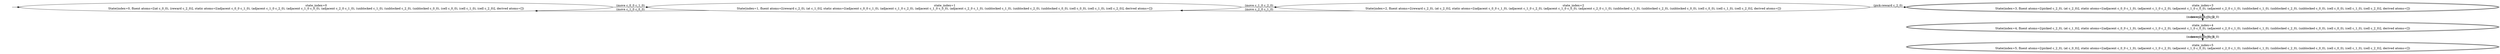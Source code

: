 digraph {
rankdir="LR"
s0[label="state_index=0
State(index=0, fluent atoms=[(at c_0_0), (reward c_2_0)], static atoms=[(adjacent c_0_0 c_1_0), (adjacent c_1_0 c_2_0), (adjacent c_1_0 c_0_0), (adjacent c_2_0 c_1_0), (unblocked c_1_0), (unblocked c_2_0), (unblocked c_0_0), (cell c_0_0), (cell c_1_0), (cell c_2_0)], derived atoms=[])
"]
s1[label="state_index=1
State(index=1, fluent atoms=[(reward c_2_0), (at c_1_0)], static atoms=[(adjacent c_0_0 c_1_0), (adjacent c_1_0 c_2_0), (adjacent c_1_0 c_0_0), (adjacent c_2_0 c_1_0), (unblocked c_1_0), (unblocked c_2_0), (unblocked c_0_0), (cell c_0_0), (cell c_1_0), (cell c_2_0)], derived atoms=[])
"]
s2[label="state_index=2
State(index=2, fluent atoms=[(reward c_2_0), (at c_2_0)], static atoms=[(adjacent c_0_0 c_1_0), (adjacent c_1_0 c_2_0), (adjacent c_1_0 c_0_0), (adjacent c_2_0 c_1_0), (unblocked c_1_0), (unblocked c_2_0), (unblocked c_0_0), (cell c_0_0), (cell c_1_0), (cell c_2_0)], derived atoms=[])
"]
s3[peripheries=2,label="state_index=3
State(index=3, fluent atoms=[(picked c_2_0), (at c_2_0)], static atoms=[(adjacent c_0_0 c_1_0), (adjacent c_1_0 c_2_0), (adjacent c_1_0 c_0_0), (adjacent c_2_0 c_1_0), (unblocked c_1_0), (unblocked c_2_0), (unblocked c_0_0), (cell c_0_0), (cell c_1_0), (cell c_2_0)], derived atoms=[])
"]
s4[peripheries=2,label="state_index=4
State(index=4, fluent atoms=[(picked c_2_0), (at c_1_0)], static atoms=[(adjacent c_0_0 c_1_0), (adjacent c_1_0 c_2_0), (adjacent c_1_0 c_0_0), (adjacent c_2_0 c_1_0), (unblocked c_1_0), (unblocked c_2_0), (unblocked c_0_0), (cell c_0_0), (cell c_1_0), (cell c_2_0)], derived atoms=[])
"]
s5[peripheries=2,label="state_index=5
State(index=5, fluent atoms=[(picked c_2_0), (at c_0_0)], static atoms=[(adjacent c_0_0 c_1_0), (adjacent c_1_0 c_2_0), (adjacent c_1_0 c_0_0), (adjacent c_2_0 c_1_0), (unblocked c_1_0), (unblocked c_2_0), (unblocked c_0_0), (cell c_0_0), (cell c_1_0), (cell c_2_0)], derived atoms=[])
"]
Dangling [ label = "", style = invis ]
{ rank = same; Dangling }
Dangling -> s0
{ rank = same; s0}
{ rank = same; s1}
{ rank = same; s2}
{ rank = same; s3,s4,s5}
s0->s1 [label="(move c_0_0 c_1_0)
"]
s1->s0 [label="(move c_1_0 c_0_0)
"]
s1->s2 [label="(move c_1_0 c_2_0)
"]
s2->s1 [label="(move c_2_0 c_1_0)
"]
s2->s3 [label="(pick-reward c_2_0)
"]
s3->s4 [label="(move c_2_0 c_1_0)
"]
s4->s3 [label="(move c_1_0 c_2_0)
"]
s4->s5 [label="(move c_1_0 c_0_0)
"]
s5->s4 [label="(move c_0_0 c_1_0)
"]
}

